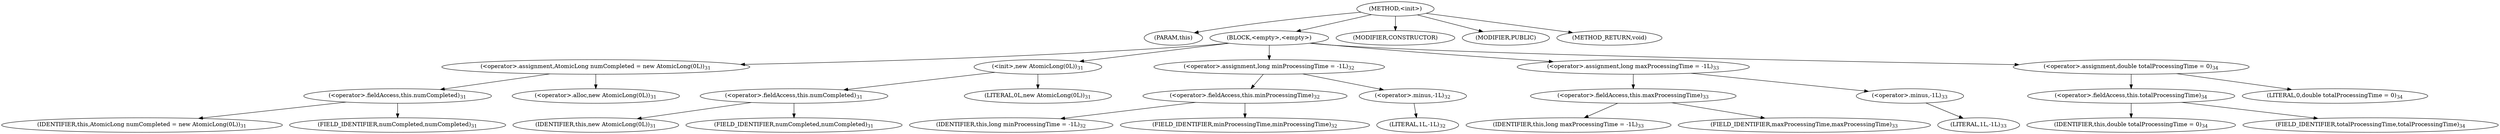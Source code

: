 digraph "&lt;init&gt;" {  
"202" [label = <(METHOD,&lt;init&gt;)> ]
"203" [label = <(PARAM,this)> ]
"204" [label = <(BLOCK,&lt;empty&gt;,&lt;empty&gt;)> ]
"205" [label = <(&lt;operator&gt;.assignment,AtomicLong numCompleted = new AtomicLong(0L))<SUB>31</SUB>> ]
"206" [label = <(&lt;operator&gt;.fieldAccess,this.numCompleted)<SUB>31</SUB>> ]
"207" [label = <(IDENTIFIER,this,AtomicLong numCompleted = new AtomicLong(0L))<SUB>31</SUB>> ]
"208" [label = <(FIELD_IDENTIFIER,numCompleted,numCompleted)<SUB>31</SUB>> ]
"209" [label = <(&lt;operator&gt;.alloc,new AtomicLong(0L))<SUB>31</SUB>> ]
"210" [label = <(&lt;init&gt;,new AtomicLong(0L))<SUB>31</SUB>> ]
"211" [label = <(&lt;operator&gt;.fieldAccess,this.numCompleted)<SUB>31</SUB>> ]
"212" [label = <(IDENTIFIER,this,new AtomicLong(0L))<SUB>31</SUB>> ]
"213" [label = <(FIELD_IDENTIFIER,numCompleted,numCompleted)<SUB>31</SUB>> ]
"214" [label = <(LITERAL,0L,new AtomicLong(0L))<SUB>31</SUB>> ]
"215" [label = <(&lt;operator&gt;.assignment,long minProcessingTime = -1L)<SUB>32</SUB>> ]
"216" [label = <(&lt;operator&gt;.fieldAccess,this.minProcessingTime)<SUB>32</SUB>> ]
"217" [label = <(IDENTIFIER,this,long minProcessingTime = -1L)<SUB>32</SUB>> ]
"218" [label = <(FIELD_IDENTIFIER,minProcessingTime,minProcessingTime)<SUB>32</SUB>> ]
"219" [label = <(&lt;operator&gt;.minus,-1L)<SUB>32</SUB>> ]
"220" [label = <(LITERAL,1L,-1L)<SUB>32</SUB>> ]
"221" [label = <(&lt;operator&gt;.assignment,long maxProcessingTime = -1L)<SUB>33</SUB>> ]
"222" [label = <(&lt;operator&gt;.fieldAccess,this.maxProcessingTime)<SUB>33</SUB>> ]
"223" [label = <(IDENTIFIER,this,long maxProcessingTime = -1L)<SUB>33</SUB>> ]
"224" [label = <(FIELD_IDENTIFIER,maxProcessingTime,maxProcessingTime)<SUB>33</SUB>> ]
"225" [label = <(&lt;operator&gt;.minus,-1L)<SUB>33</SUB>> ]
"226" [label = <(LITERAL,1L,-1L)<SUB>33</SUB>> ]
"227" [label = <(&lt;operator&gt;.assignment,double totalProcessingTime = 0)<SUB>34</SUB>> ]
"228" [label = <(&lt;operator&gt;.fieldAccess,this.totalProcessingTime)<SUB>34</SUB>> ]
"229" [label = <(IDENTIFIER,this,double totalProcessingTime = 0)<SUB>34</SUB>> ]
"230" [label = <(FIELD_IDENTIFIER,totalProcessingTime,totalProcessingTime)<SUB>34</SUB>> ]
"231" [label = <(LITERAL,0,double totalProcessingTime = 0)<SUB>34</SUB>> ]
"232" [label = <(MODIFIER,CONSTRUCTOR)> ]
"233" [label = <(MODIFIER,PUBLIC)> ]
"234" [label = <(METHOD_RETURN,void)> ]
  "202" -> "203" 
  "202" -> "204" 
  "202" -> "232" 
  "202" -> "233" 
  "202" -> "234" 
  "204" -> "205" 
  "204" -> "210" 
  "204" -> "215" 
  "204" -> "221" 
  "204" -> "227" 
  "205" -> "206" 
  "205" -> "209" 
  "206" -> "207" 
  "206" -> "208" 
  "210" -> "211" 
  "210" -> "214" 
  "211" -> "212" 
  "211" -> "213" 
  "215" -> "216" 
  "215" -> "219" 
  "216" -> "217" 
  "216" -> "218" 
  "219" -> "220" 
  "221" -> "222" 
  "221" -> "225" 
  "222" -> "223" 
  "222" -> "224" 
  "225" -> "226" 
  "227" -> "228" 
  "227" -> "231" 
  "228" -> "229" 
  "228" -> "230" 
}

